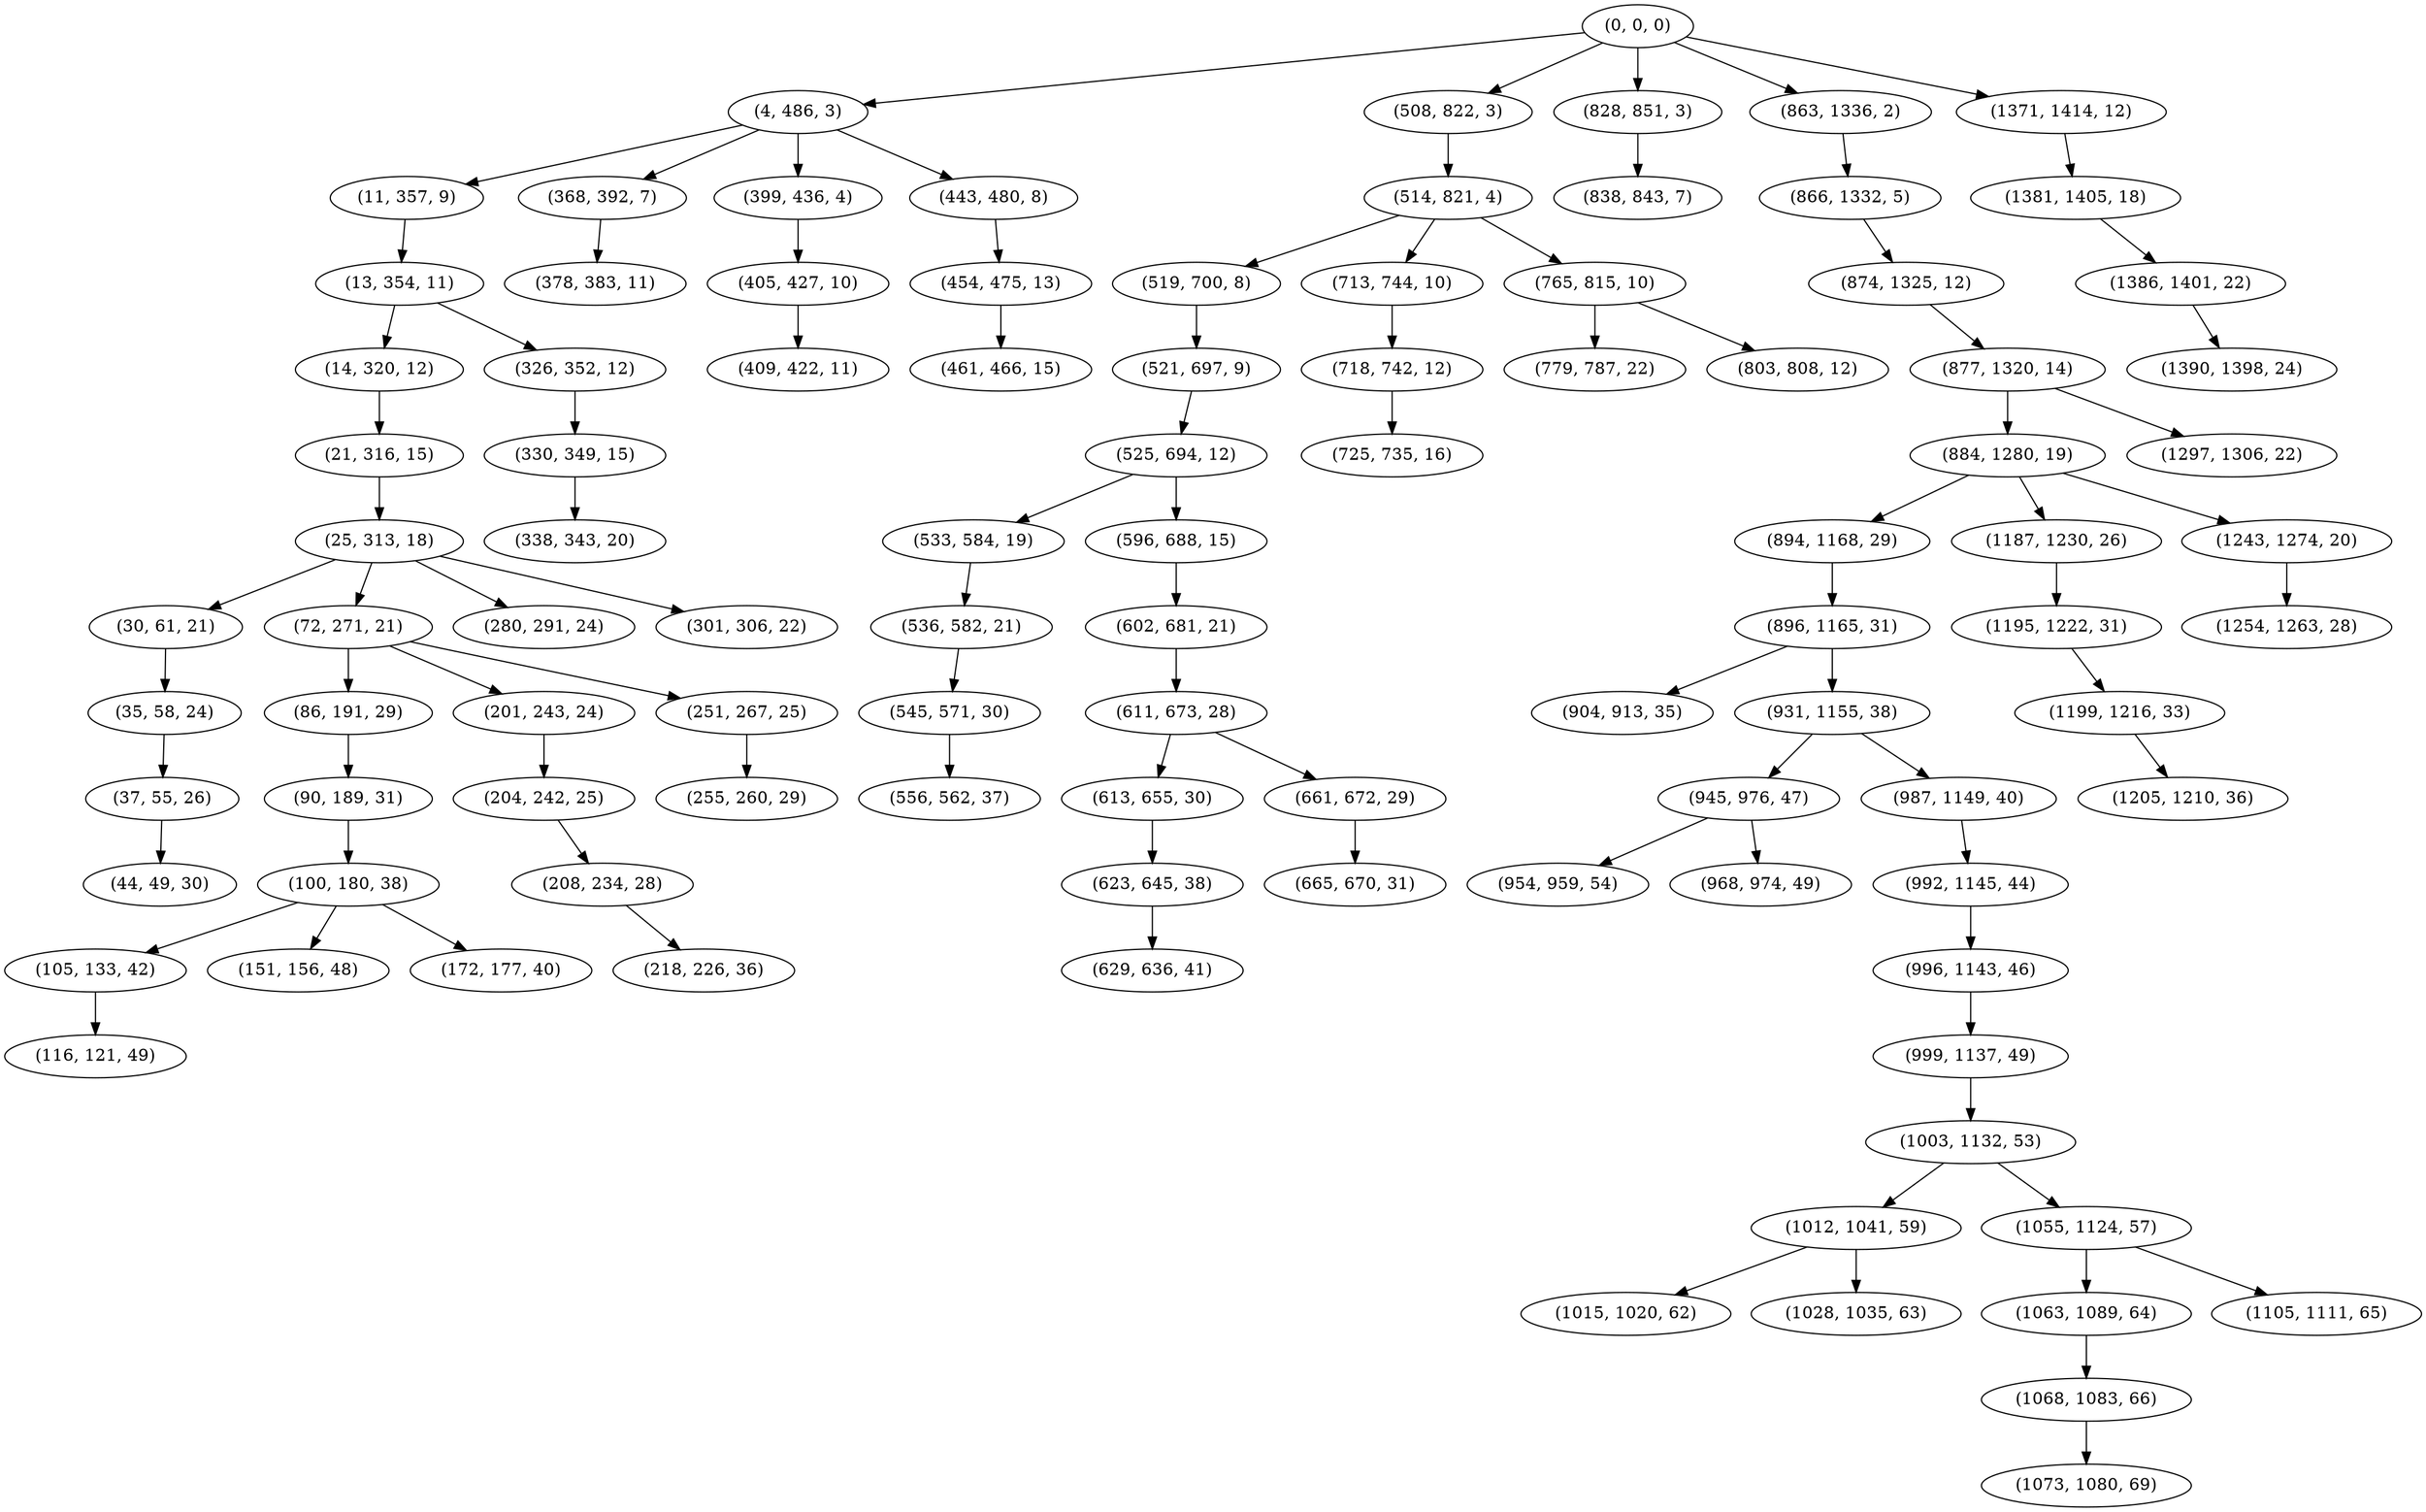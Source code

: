 digraph tree {
    "(0, 0, 0)";
    "(4, 486, 3)";
    "(11, 357, 9)";
    "(13, 354, 11)";
    "(14, 320, 12)";
    "(21, 316, 15)";
    "(25, 313, 18)";
    "(30, 61, 21)";
    "(35, 58, 24)";
    "(37, 55, 26)";
    "(44, 49, 30)";
    "(72, 271, 21)";
    "(86, 191, 29)";
    "(90, 189, 31)";
    "(100, 180, 38)";
    "(105, 133, 42)";
    "(116, 121, 49)";
    "(151, 156, 48)";
    "(172, 177, 40)";
    "(201, 243, 24)";
    "(204, 242, 25)";
    "(208, 234, 28)";
    "(218, 226, 36)";
    "(251, 267, 25)";
    "(255, 260, 29)";
    "(280, 291, 24)";
    "(301, 306, 22)";
    "(326, 352, 12)";
    "(330, 349, 15)";
    "(338, 343, 20)";
    "(368, 392, 7)";
    "(378, 383, 11)";
    "(399, 436, 4)";
    "(405, 427, 10)";
    "(409, 422, 11)";
    "(443, 480, 8)";
    "(454, 475, 13)";
    "(461, 466, 15)";
    "(508, 822, 3)";
    "(514, 821, 4)";
    "(519, 700, 8)";
    "(521, 697, 9)";
    "(525, 694, 12)";
    "(533, 584, 19)";
    "(536, 582, 21)";
    "(545, 571, 30)";
    "(556, 562, 37)";
    "(596, 688, 15)";
    "(602, 681, 21)";
    "(611, 673, 28)";
    "(613, 655, 30)";
    "(623, 645, 38)";
    "(629, 636, 41)";
    "(661, 672, 29)";
    "(665, 670, 31)";
    "(713, 744, 10)";
    "(718, 742, 12)";
    "(725, 735, 16)";
    "(765, 815, 10)";
    "(779, 787, 22)";
    "(803, 808, 12)";
    "(828, 851, 3)";
    "(838, 843, 7)";
    "(863, 1336, 2)";
    "(866, 1332, 5)";
    "(874, 1325, 12)";
    "(877, 1320, 14)";
    "(884, 1280, 19)";
    "(894, 1168, 29)";
    "(896, 1165, 31)";
    "(904, 913, 35)";
    "(931, 1155, 38)";
    "(945, 976, 47)";
    "(954, 959, 54)";
    "(968, 974, 49)";
    "(987, 1149, 40)";
    "(992, 1145, 44)";
    "(996, 1143, 46)";
    "(999, 1137, 49)";
    "(1003, 1132, 53)";
    "(1012, 1041, 59)";
    "(1015, 1020, 62)";
    "(1028, 1035, 63)";
    "(1055, 1124, 57)";
    "(1063, 1089, 64)";
    "(1068, 1083, 66)";
    "(1073, 1080, 69)";
    "(1105, 1111, 65)";
    "(1187, 1230, 26)";
    "(1195, 1222, 31)";
    "(1199, 1216, 33)";
    "(1205, 1210, 36)";
    "(1243, 1274, 20)";
    "(1254, 1263, 28)";
    "(1297, 1306, 22)";
    "(1371, 1414, 12)";
    "(1381, 1405, 18)";
    "(1386, 1401, 22)";
    "(1390, 1398, 24)";
    "(0, 0, 0)" -> "(4, 486, 3)";
    "(0, 0, 0)" -> "(508, 822, 3)";
    "(0, 0, 0)" -> "(828, 851, 3)";
    "(0, 0, 0)" -> "(863, 1336, 2)";
    "(0, 0, 0)" -> "(1371, 1414, 12)";
    "(4, 486, 3)" -> "(11, 357, 9)";
    "(4, 486, 3)" -> "(368, 392, 7)";
    "(4, 486, 3)" -> "(399, 436, 4)";
    "(4, 486, 3)" -> "(443, 480, 8)";
    "(11, 357, 9)" -> "(13, 354, 11)";
    "(13, 354, 11)" -> "(14, 320, 12)";
    "(13, 354, 11)" -> "(326, 352, 12)";
    "(14, 320, 12)" -> "(21, 316, 15)";
    "(21, 316, 15)" -> "(25, 313, 18)";
    "(25, 313, 18)" -> "(30, 61, 21)";
    "(25, 313, 18)" -> "(72, 271, 21)";
    "(25, 313, 18)" -> "(280, 291, 24)";
    "(25, 313, 18)" -> "(301, 306, 22)";
    "(30, 61, 21)" -> "(35, 58, 24)";
    "(35, 58, 24)" -> "(37, 55, 26)";
    "(37, 55, 26)" -> "(44, 49, 30)";
    "(72, 271, 21)" -> "(86, 191, 29)";
    "(72, 271, 21)" -> "(201, 243, 24)";
    "(72, 271, 21)" -> "(251, 267, 25)";
    "(86, 191, 29)" -> "(90, 189, 31)";
    "(90, 189, 31)" -> "(100, 180, 38)";
    "(100, 180, 38)" -> "(105, 133, 42)";
    "(100, 180, 38)" -> "(151, 156, 48)";
    "(100, 180, 38)" -> "(172, 177, 40)";
    "(105, 133, 42)" -> "(116, 121, 49)";
    "(201, 243, 24)" -> "(204, 242, 25)";
    "(204, 242, 25)" -> "(208, 234, 28)";
    "(208, 234, 28)" -> "(218, 226, 36)";
    "(251, 267, 25)" -> "(255, 260, 29)";
    "(326, 352, 12)" -> "(330, 349, 15)";
    "(330, 349, 15)" -> "(338, 343, 20)";
    "(368, 392, 7)" -> "(378, 383, 11)";
    "(399, 436, 4)" -> "(405, 427, 10)";
    "(405, 427, 10)" -> "(409, 422, 11)";
    "(443, 480, 8)" -> "(454, 475, 13)";
    "(454, 475, 13)" -> "(461, 466, 15)";
    "(508, 822, 3)" -> "(514, 821, 4)";
    "(514, 821, 4)" -> "(519, 700, 8)";
    "(514, 821, 4)" -> "(713, 744, 10)";
    "(514, 821, 4)" -> "(765, 815, 10)";
    "(519, 700, 8)" -> "(521, 697, 9)";
    "(521, 697, 9)" -> "(525, 694, 12)";
    "(525, 694, 12)" -> "(533, 584, 19)";
    "(525, 694, 12)" -> "(596, 688, 15)";
    "(533, 584, 19)" -> "(536, 582, 21)";
    "(536, 582, 21)" -> "(545, 571, 30)";
    "(545, 571, 30)" -> "(556, 562, 37)";
    "(596, 688, 15)" -> "(602, 681, 21)";
    "(602, 681, 21)" -> "(611, 673, 28)";
    "(611, 673, 28)" -> "(613, 655, 30)";
    "(611, 673, 28)" -> "(661, 672, 29)";
    "(613, 655, 30)" -> "(623, 645, 38)";
    "(623, 645, 38)" -> "(629, 636, 41)";
    "(661, 672, 29)" -> "(665, 670, 31)";
    "(713, 744, 10)" -> "(718, 742, 12)";
    "(718, 742, 12)" -> "(725, 735, 16)";
    "(765, 815, 10)" -> "(779, 787, 22)";
    "(765, 815, 10)" -> "(803, 808, 12)";
    "(828, 851, 3)" -> "(838, 843, 7)";
    "(863, 1336, 2)" -> "(866, 1332, 5)";
    "(866, 1332, 5)" -> "(874, 1325, 12)";
    "(874, 1325, 12)" -> "(877, 1320, 14)";
    "(877, 1320, 14)" -> "(884, 1280, 19)";
    "(877, 1320, 14)" -> "(1297, 1306, 22)";
    "(884, 1280, 19)" -> "(894, 1168, 29)";
    "(884, 1280, 19)" -> "(1187, 1230, 26)";
    "(884, 1280, 19)" -> "(1243, 1274, 20)";
    "(894, 1168, 29)" -> "(896, 1165, 31)";
    "(896, 1165, 31)" -> "(904, 913, 35)";
    "(896, 1165, 31)" -> "(931, 1155, 38)";
    "(931, 1155, 38)" -> "(945, 976, 47)";
    "(931, 1155, 38)" -> "(987, 1149, 40)";
    "(945, 976, 47)" -> "(954, 959, 54)";
    "(945, 976, 47)" -> "(968, 974, 49)";
    "(987, 1149, 40)" -> "(992, 1145, 44)";
    "(992, 1145, 44)" -> "(996, 1143, 46)";
    "(996, 1143, 46)" -> "(999, 1137, 49)";
    "(999, 1137, 49)" -> "(1003, 1132, 53)";
    "(1003, 1132, 53)" -> "(1012, 1041, 59)";
    "(1003, 1132, 53)" -> "(1055, 1124, 57)";
    "(1012, 1041, 59)" -> "(1015, 1020, 62)";
    "(1012, 1041, 59)" -> "(1028, 1035, 63)";
    "(1055, 1124, 57)" -> "(1063, 1089, 64)";
    "(1055, 1124, 57)" -> "(1105, 1111, 65)";
    "(1063, 1089, 64)" -> "(1068, 1083, 66)";
    "(1068, 1083, 66)" -> "(1073, 1080, 69)";
    "(1187, 1230, 26)" -> "(1195, 1222, 31)";
    "(1195, 1222, 31)" -> "(1199, 1216, 33)";
    "(1199, 1216, 33)" -> "(1205, 1210, 36)";
    "(1243, 1274, 20)" -> "(1254, 1263, 28)";
    "(1371, 1414, 12)" -> "(1381, 1405, 18)";
    "(1381, 1405, 18)" -> "(1386, 1401, 22)";
    "(1386, 1401, 22)" -> "(1390, 1398, 24)";
}
